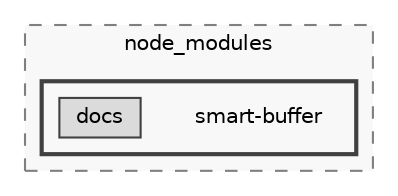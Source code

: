 digraph "backend/node_modules/smart-buffer"
{
 // LATEX_PDF_SIZE
  bgcolor="transparent";
  edge [fontname=Helvetica,fontsize=10,labelfontname=Helvetica,labelfontsize=10];
  node [fontname=Helvetica,fontsize=10,shape=box,height=0.2,width=0.4];
  compound=true
  subgraph clusterdir_86dbea9de526ba50b112ba867d8b4b1f {
    graph [ bgcolor="#f8f8f8", pencolor="grey50", label="node_modules", fontname=Helvetica,fontsize=10 style="filled,dashed", URL="dir_86dbea9de526ba50b112ba867d8b4b1f.html",tooltip=""]
  subgraph clusterdir_fea822144f625fbf37772dda86dbee7b {
    graph [ bgcolor="#f8f8f8", pencolor="grey25", label="", fontname=Helvetica,fontsize=10 style="filled,bold", URL="dir_fea822144f625fbf37772dda86dbee7b.html",tooltip=""]
    dir_fea822144f625fbf37772dda86dbee7b [shape=plaintext, label="smart-buffer"];
  dir_7a5d9f152def0b3508b9f0eb97406935 [label="docs", fillcolor="#dbdbdb", color="grey25", style="filled", URL="dir_7a5d9f152def0b3508b9f0eb97406935.html",tooltip=""];
  }
  }
}
